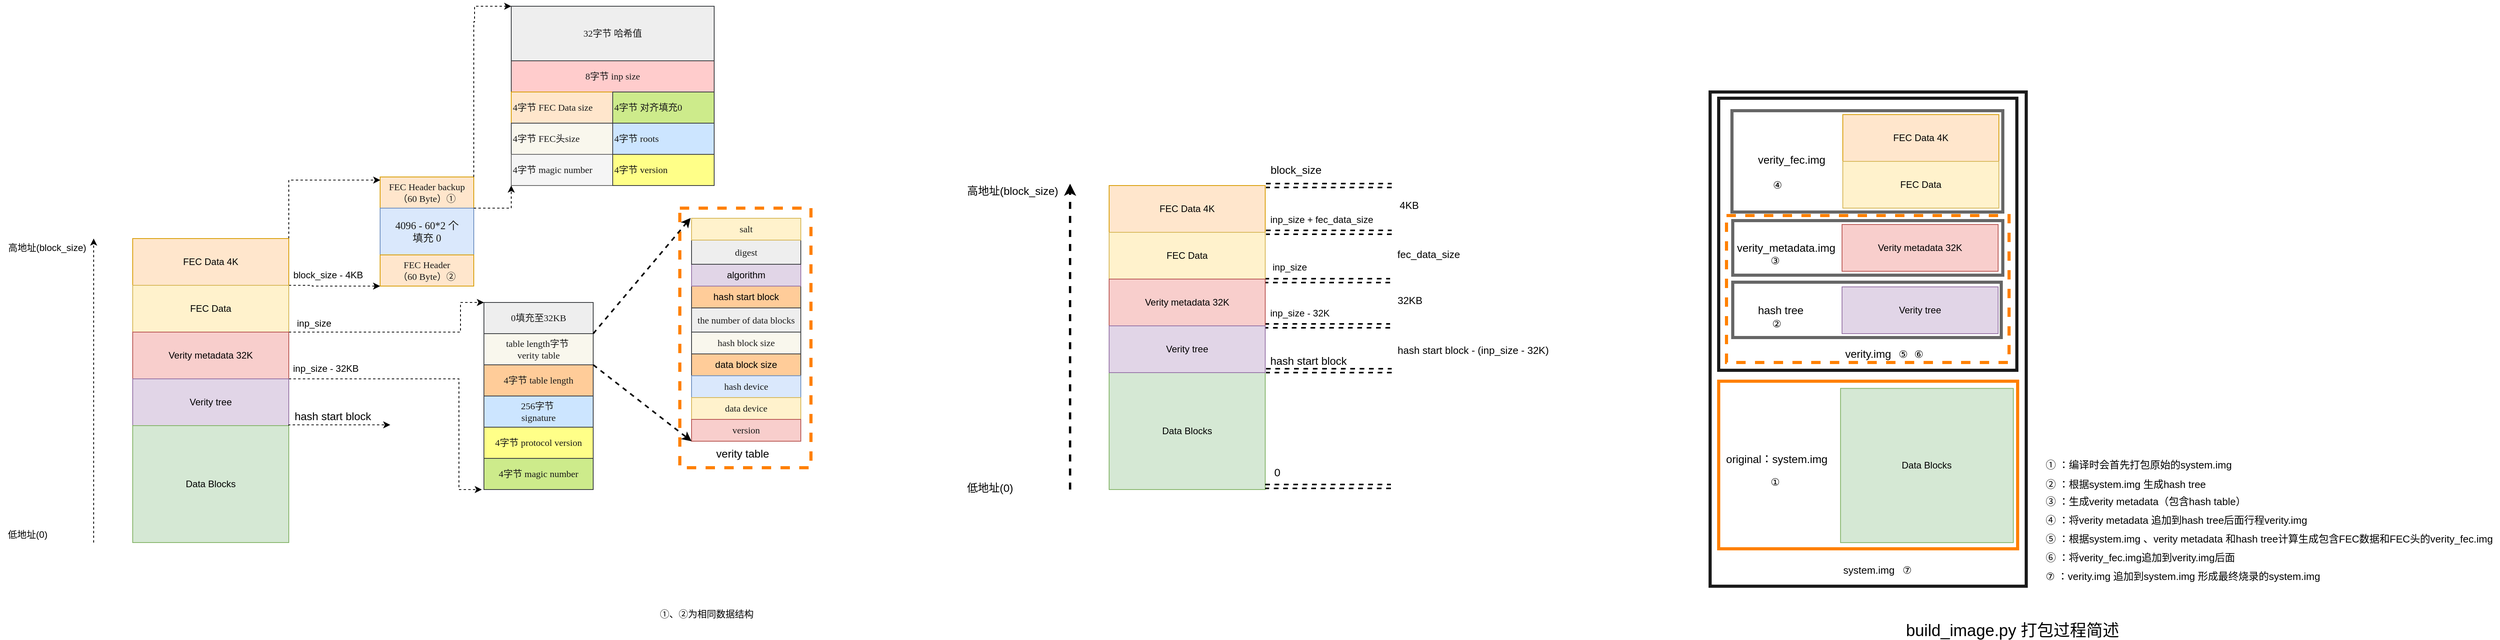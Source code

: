 <mxfile version="18.1.1" type="github">
  <diagram name="Page-1" id="9f46799a-70d6-7492-0946-bef42562c5a5">
    <mxGraphModel dx="2878" dy="953" grid="0" gridSize="10" guides="1" tooltips="1" connect="1" arrows="1" fold="1" page="1" pageScale="1" pageWidth="1100" pageHeight="850" background="none" math="0" shadow="0">
      <root>
        <mxCell id="0" />
        <mxCell id="1" parent="0" />
        <mxCell id="MC5SC2ZRKaE6kcOdO4WR-20" value="" style="group" parent="1" vertex="1" connectable="0">
          <mxGeometry x="-563" y="229" width="120" height="140" as="geometry" />
        </mxCell>
        <mxCell id="MC5SC2ZRKaE6kcOdO4WR-19" value="" style="group;fillColor=#dae8fc;strokeColor=#6c8ebf;container=0;" parent="MC5SC2ZRKaE6kcOdO4WR-20" vertex="1" connectable="0">
          <mxGeometry width="120" height="140" as="geometry" />
        </mxCell>
        <mxCell id="MC5SC2ZRKaE6kcOdO4WR-14" value="&lt;span style=&quot;color: rgb(25, 25, 25); font-family: 微软雅黑;&quot;&gt;&lt;font style=&quot;font-size: 12px;&quot;&gt;FEC Header backup（60 Byte）①&lt;/font&gt;&lt;/span&gt;" style="rounded=0;whiteSpace=wrap;html=1;fillColor=#ffe6cc;strokeColor=#d79b00;" parent="MC5SC2ZRKaE6kcOdO4WR-20" vertex="1">
          <mxGeometry width="120" height="40" as="geometry" />
        </mxCell>
        <mxCell id="MC5SC2ZRKaE6kcOdO4WR-15" value="&lt;span style=&quot;color: rgb(25, 25, 25); font-family: 微软雅黑; font-size: 13.333px;&quot;&gt;4096 - 60*2 个&lt;br&gt;填充 0&lt;/span&gt;" style="rounded=0;whiteSpace=wrap;html=1;fillColor=#dae8fc;strokeColor=#6c8ebf;" parent="MC5SC2ZRKaE6kcOdO4WR-20" vertex="1">
          <mxGeometry y="40" width="120" height="60" as="geometry" />
        </mxCell>
        <mxCell id="MC5SC2ZRKaE6kcOdO4WR-18" value="&lt;span style=&quot;color: rgb(25, 25, 25); font-family: 微软雅黑;&quot;&gt;&lt;font style=&quot;font-size: 12px;&quot;&gt;FEC Header&lt;br&gt;（60 Byte）②&lt;/font&gt;&lt;/span&gt;" style="rounded=0;whiteSpace=wrap;html=1;fillColor=#ffe6cc;strokeColor=#d79b00;" parent="MC5SC2ZRKaE6kcOdO4WR-20" vertex="1">
          <mxGeometry y="100" width="120" height="40" as="geometry" />
        </mxCell>
        <mxCell id="MC5SC2ZRKaE6kcOdO4WR-21" style="edgeStyle=orthogonalEdgeStyle;rounded=0;orthogonalLoop=1;jettySize=auto;html=1;exitX=1;exitY=1;exitDx=0;exitDy=0;entryX=0;entryY=1;entryDx=0;entryDy=0;fontSize=12;dashed=1;" parent="1" source="MC5SC2ZRKaE6kcOdO4WR-1" target="MC5SC2ZRKaE6kcOdO4WR-18" edge="1">
          <mxGeometry relative="1" as="geometry">
            <Array as="points">
              <mxPoint x="-650" y="368" />
              <mxPoint x="-650" y="369" />
              <mxPoint x="-579" y="369" />
            </Array>
          </mxGeometry>
        </mxCell>
        <mxCell id="MC5SC2ZRKaE6kcOdO4WR-22" style="edgeStyle=orthogonalEdgeStyle;rounded=0;orthogonalLoop=1;jettySize=auto;html=1;exitX=1;exitY=0;exitDx=0;exitDy=0;dashed=1;fontSize=12;entryX=0.002;entryY=0.093;entryDx=0;entryDy=0;entryPerimeter=0;" parent="1" source="MC5SC2ZRKaE6kcOdO4WR-1" target="MC5SC2ZRKaE6kcOdO4WR-14" edge="1">
          <mxGeometry relative="1" as="geometry">
            <Array as="points">
              <mxPoint x="-680" y="233" />
              <mxPoint x="-563" y="233" />
            </Array>
            <mxPoint x="-611" y="239" as="targetPoint" />
          </mxGeometry>
        </mxCell>
        <mxCell id="MC5SC2ZRKaE6kcOdO4WR-40" value="" style="group" parent="1" vertex="1" connectable="0">
          <mxGeometry x="-395" y="10" width="260" height="230" as="geometry" />
        </mxCell>
        <mxCell id="MC5SC2ZRKaE6kcOdO4WR-33" value="&lt;font face=&quot;微软雅黑&quot; color=&quot;#191919&quot;&gt;8字节 inp size&lt;/font&gt;" style="rounded=0;whiteSpace=wrap;html=1;fillColor=#ffcccc;strokeColor=#36393d;align=center;" parent="MC5SC2ZRKaE6kcOdO4WR-40" vertex="1">
          <mxGeometry y="70" width="260" height="40" as="geometry" />
        </mxCell>
        <mxCell id="MC5SC2ZRKaE6kcOdO4WR-34" value="&lt;font face=&quot;微软雅黑&quot; color=&quot;#191919&quot;&gt;32字节 哈希值&lt;/font&gt;" style="rounded=0;whiteSpace=wrap;html=1;align=center;fillColor=#eeeeee;strokeColor=#36393d;" parent="MC5SC2ZRKaE6kcOdO4WR-40" vertex="1">
          <mxGeometry width="260" height="70" as="geometry" />
        </mxCell>
        <mxCell id="MC5SC2ZRKaE6kcOdO4WR-37" value="" style="group" parent="MC5SC2ZRKaE6kcOdO4WR-40" vertex="1" connectable="0">
          <mxGeometry y="110" width="260" height="40" as="geometry" />
        </mxCell>
        <mxCell id="MC5SC2ZRKaE6kcOdO4WR-31" value="&lt;font face=&quot;微软雅黑&quot; color=&quot;#191919&quot;&gt;4字节 FEC Data size&lt;/font&gt;" style="rounded=0;whiteSpace=wrap;html=1;fillColor=#ffe6cc;strokeColor=#d79b00;align=left;" parent="MC5SC2ZRKaE6kcOdO4WR-37" vertex="1">
          <mxGeometry width="130" height="40" as="geometry" />
        </mxCell>
        <mxCell id="MC5SC2ZRKaE6kcOdO4WR-32" value="&lt;font face=&quot;微软雅黑&quot; color=&quot;#191919&quot;&gt;4字节 对齐填充0&lt;/font&gt;" style="rounded=0;whiteSpace=wrap;html=1;fillColor=#cdeb8b;strokeColor=#36393d;align=left;" parent="MC5SC2ZRKaE6kcOdO4WR-37" vertex="1">
          <mxGeometry x="130" width="130" height="40" as="geometry" />
        </mxCell>
        <mxCell id="MC5SC2ZRKaE6kcOdO4WR-38" value="" style="group" parent="MC5SC2ZRKaE6kcOdO4WR-40" vertex="1" connectable="0">
          <mxGeometry y="150" width="260" height="40" as="geometry" />
        </mxCell>
        <mxCell id="MC5SC2ZRKaE6kcOdO4WR-29" value="&lt;font face=&quot;微软雅黑&quot; color=&quot;#191919&quot;&gt;4字节 FEC头size&lt;/font&gt;" style="rounded=0;whiteSpace=wrap;html=1;fillColor=#f9f7ed;strokeColor=#36393d;align=left;" parent="MC5SC2ZRKaE6kcOdO4WR-38" vertex="1">
          <mxGeometry width="130" height="40" as="geometry" />
        </mxCell>
        <mxCell id="MC5SC2ZRKaE6kcOdO4WR-30" value="&lt;font face=&quot;微软雅黑&quot; color=&quot;#191919&quot;&gt;4字节 roots&lt;/font&gt;" style="rounded=0;whiteSpace=wrap;html=1;fillColor=#cce5ff;strokeColor=#36393d;align=left;" parent="MC5SC2ZRKaE6kcOdO4WR-38" vertex="1">
          <mxGeometry x="130" width="130" height="40" as="geometry" />
        </mxCell>
        <mxCell id="MC5SC2ZRKaE6kcOdO4WR-39" value="" style="group" parent="MC5SC2ZRKaE6kcOdO4WR-40" vertex="1" connectable="0">
          <mxGeometry y="190" width="260" height="40" as="geometry" />
        </mxCell>
        <mxCell id="MC5SC2ZRKaE6kcOdO4WR-25" value="&lt;font face=&quot;微软雅黑&quot; color=&quot;#191919&quot;&gt;4字节 magic number&lt;/font&gt;" style="rounded=0;whiteSpace=wrap;html=1;fillColor=#f5f5f5;strokeColor=#666666;align=left;fontColor=#333333;" parent="MC5SC2ZRKaE6kcOdO4WR-39" vertex="1">
          <mxGeometry width="130" height="40" as="geometry" />
        </mxCell>
        <mxCell id="MC5SC2ZRKaE6kcOdO4WR-28" value="&lt;font face=&quot;微软雅黑&quot; color=&quot;#191919&quot;&gt;4字节 version&lt;/font&gt;" style="rounded=0;whiteSpace=wrap;html=1;fillColor=#ffff88;strokeColor=#36393d;align=left;" parent="MC5SC2ZRKaE6kcOdO4WR-39" vertex="1">
          <mxGeometry x="130" width="130" height="40" as="geometry" />
        </mxCell>
        <mxCell id="MC5SC2ZRKaE6kcOdO4WR-42" style="edgeStyle=orthogonalEdgeStyle;rounded=0;orthogonalLoop=1;jettySize=auto;html=1;exitX=1;exitY=0;exitDx=0;exitDy=0;entryX=0;entryY=0;entryDx=0;entryDy=0;dashed=1;fontSize=12;" parent="1" source="MC5SC2ZRKaE6kcOdO4WR-14" target="MC5SC2ZRKaE6kcOdO4WR-34" edge="1">
          <mxGeometry relative="1" as="geometry">
            <Array as="points">
              <mxPoint x="-443" y="30" />
              <mxPoint x="-442" y="30" />
              <mxPoint x="-442" y="10" />
            </Array>
          </mxGeometry>
        </mxCell>
        <mxCell id="MC5SC2ZRKaE6kcOdO4WR-53" value="" style="group" parent="1" vertex="1" connectable="0">
          <mxGeometry x="-430" y="390" width="140" height="240" as="geometry" />
        </mxCell>
        <mxCell id="MC5SC2ZRKaE6kcOdO4WR-46" value="&lt;font face=&quot;微软雅黑&quot; color=&quot;#191919&quot;&gt;0填充至32KB&lt;/font&gt;" style="rounded=0;whiteSpace=wrap;html=1;fillColor=#eeeeee;strokeColor=#36393d;" parent="MC5SC2ZRKaE6kcOdO4WR-53" vertex="1">
          <mxGeometry width="140" height="40" as="geometry" />
        </mxCell>
        <mxCell id="MC5SC2ZRKaE6kcOdO4WR-48" value="&lt;div&gt;&lt;font face=&quot;微软雅黑&quot; color=&quot;#191919&quot;&gt;table length字节&amp;nbsp;&lt;/font&gt;&lt;/div&gt;&lt;div&gt;&lt;font face=&quot;微软雅黑&quot; color=&quot;#191919&quot;&gt;verity table&lt;/font&gt;&lt;/div&gt;" style="rounded=0;whiteSpace=wrap;html=1;fillColor=#f9f7ed;strokeColor=#36393d;" parent="MC5SC2ZRKaE6kcOdO4WR-53" vertex="1">
          <mxGeometry y="40" width="140" height="40" as="geometry" />
        </mxCell>
        <mxCell id="MC5SC2ZRKaE6kcOdO4WR-49" value="&lt;font face=&quot;微软雅黑&quot; color=&quot;#191919&quot;&gt;4字节 table length&lt;/font&gt;" style="rounded=0;whiteSpace=wrap;html=1;fillColor=#ffcc99;strokeColor=#36393d;" parent="MC5SC2ZRKaE6kcOdO4WR-53" vertex="1">
          <mxGeometry y="80" width="140" height="40" as="geometry" />
        </mxCell>
        <mxCell id="MC5SC2ZRKaE6kcOdO4WR-50" value="&lt;div&gt;&lt;font face=&quot;微软雅黑&quot; color=&quot;#191919&quot;&gt;256字节&amp;nbsp;&lt;/font&gt;&lt;/div&gt;&lt;div&gt;&lt;font face=&quot;微软雅黑&quot; color=&quot;#191919&quot;&gt;signature&lt;/font&gt;&lt;/div&gt;" style="rounded=0;whiteSpace=wrap;html=1;fillColor=#cce5ff;strokeColor=#36393d;" parent="MC5SC2ZRKaE6kcOdO4WR-53" vertex="1">
          <mxGeometry y="120" width="140" height="40" as="geometry" />
        </mxCell>
        <mxCell id="MC5SC2ZRKaE6kcOdO4WR-51" value="&lt;font face=&quot;微软雅黑&quot; color=&quot;#191919&quot;&gt;4字节 protocol version&lt;/font&gt;" style="rounded=0;whiteSpace=wrap;html=1;fillColor=#ffff88;strokeColor=#36393d;" parent="MC5SC2ZRKaE6kcOdO4WR-53" vertex="1">
          <mxGeometry y="160" width="140" height="40" as="geometry" />
        </mxCell>
        <mxCell id="MC5SC2ZRKaE6kcOdO4WR-52" value="&lt;font face=&quot;微软雅黑&quot; color=&quot;#191919&quot;&gt;4字节 magic number&lt;/font&gt;" style="rounded=0;whiteSpace=wrap;html=1;fillColor=#cdeb8b;strokeColor=#36393d;" parent="MC5SC2ZRKaE6kcOdO4WR-53" vertex="1">
          <mxGeometry y="200" width="140" height="40" as="geometry" />
        </mxCell>
        <mxCell id="MC5SC2ZRKaE6kcOdO4WR-54" style="edgeStyle=orthogonalEdgeStyle;rounded=0;orthogonalLoop=1;jettySize=auto;html=1;exitX=1;exitY=0;exitDx=0;exitDy=0;dashed=1;fontSize=12;" parent="1" source="MC5SC2ZRKaE6kcOdO4WR-4" edge="1">
          <mxGeometry relative="1" as="geometry">
            <mxPoint x="-430" y="390" as="targetPoint" />
            <Array as="points">
              <mxPoint x="-460" y="428" />
              <mxPoint x="-460" y="390" />
            </Array>
          </mxGeometry>
        </mxCell>
        <mxCell id="MC5SC2ZRKaE6kcOdO4WR-56" style="edgeStyle=orthogonalEdgeStyle;rounded=0;orthogonalLoop=1;jettySize=auto;html=1;exitX=1;exitY=0;exitDx=0;exitDy=0;entryX=-0.019;entryY=0.985;entryDx=0;entryDy=0;entryPerimeter=0;dashed=1;fontSize=12;" parent="1" source="MC5SC2ZRKaE6kcOdO4WR-5" target="MC5SC2ZRKaE6kcOdO4WR-52" edge="1">
          <mxGeometry relative="1" as="geometry">
            <Array as="points">
              <mxPoint x="-462" y="488" />
              <mxPoint x="-462" y="630" />
              <mxPoint x="-433" y="630" />
            </Array>
          </mxGeometry>
        </mxCell>
        <mxCell id="MC5SC2ZRKaE6kcOdO4WR-57" value="inp_size - 32KB" style="text;html=1;align=center;verticalAlign=middle;resizable=0;points=[];autosize=1;strokeColor=none;fillColor=none;fontSize=12;" parent="1" vertex="1">
          <mxGeometry x="-680" y="466" width="94" height="18" as="geometry" />
        </mxCell>
        <mxCell id="MC5SC2ZRKaE6kcOdO4WR-58" value="inp_size" style="text;html=1;align=center;verticalAlign=middle;resizable=0;points=[];autosize=1;strokeColor=none;fillColor=none;fontSize=12;" parent="1" vertex="1">
          <mxGeometry x="-678" y="407" width="60" height="20" as="geometry" />
        </mxCell>
        <mxCell id="MC5SC2ZRKaE6kcOdO4WR-60" value="①、②为相同数据结构" style="text;html=1;align=center;verticalAlign=middle;resizable=0;points=[];autosize=1;strokeColor=none;fillColor=none;fontSize=12;" parent="1" vertex="1">
          <mxGeometry x="-210" y="781" width="130" height="18" as="geometry" />
        </mxCell>
        <mxCell id="MC5SC2ZRKaE6kcOdO4WR-68" value="" style="group" parent="1" vertex="1" connectable="0">
          <mxGeometry x="-1050" y="308" width="370" height="390" as="geometry" />
        </mxCell>
        <mxCell id="MC5SC2ZRKaE6kcOdO4WR-63" value="" style="group" parent="MC5SC2ZRKaE6kcOdO4WR-68" vertex="1" connectable="0">
          <mxGeometry x="170" width="200" height="390" as="geometry" />
        </mxCell>
        <mxCell id="MC5SC2ZRKaE6kcOdO4WR-1" value="FEC Data 4K" style="rounded=0;whiteSpace=wrap;html=1;fillColor=#ffe6cc;strokeColor=#d79b00;" parent="MC5SC2ZRKaE6kcOdO4WR-63" vertex="1">
          <mxGeometry width="200" height="60" as="geometry" />
        </mxCell>
        <mxCell id="MC5SC2ZRKaE6kcOdO4WR-2" value="&lt;span style=&quot;&quot;&gt;FEC Data&lt;/span&gt;" style="whiteSpace=wrap;html=1;rounded=0;fillColor=#fff2cc;strokeColor=#d6b656;" parent="MC5SC2ZRKaE6kcOdO4WR-63" vertex="1">
          <mxGeometry y="60" width="200" height="60" as="geometry" />
        </mxCell>
        <mxCell id="MC5SC2ZRKaE6kcOdO4WR-4" value="Verity metadata 32K" style="whiteSpace=wrap;html=1;rounded=0;fillColor=#f8cecc;strokeColor=#b85450;" parent="MC5SC2ZRKaE6kcOdO4WR-63" vertex="1">
          <mxGeometry y="120" width="200" height="60" as="geometry" />
        </mxCell>
        <mxCell id="MC5SC2ZRKaE6kcOdO4WR-5" value="Verity tree" style="whiteSpace=wrap;html=1;rounded=0;fillColor=#e1d5e7;strokeColor=#9673a6;" parent="MC5SC2ZRKaE6kcOdO4WR-63" vertex="1">
          <mxGeometry y="180" width="200" height="60" as="geometry" />
        </mxCell>
        <mxCell id="MC5SC2ZRKaE6kcOdO4WR-6" value="Data Blocks" style="whiteSpace=wrap;html=1;rounded=0;fillColor=#d5e8d4;strokeColor=#82b366;" parent="MC5SC2ZRKaE6kcOdO4WR-63" vertex="1">
          <mxGeometry y="240" width="200" height="150" as="geometry" />
        </mxCell>
        <mxCell id="MC5SC2ZRKaE6kcOdO4WR-67" value="" style="group" parent="MC5SC2ZRKaE6kcOdO4WR-68" vertex="1" connectable="0">
          <mxGeometry width="120" height="390" as="geometry" />
        </mxCell>
        <mxCell id="MC5SC2ZRKaE6kcOdO4WR-64" value="" style="endArrow=classic;html=1;rounded=0;dashed=1;fontSize=12;" parent="MC5SC2ZRKaE6kcOdO4WR-67" edge="1">
          <mxGeometry width="50" height="50" relative="1" as="geometry">
            <mxPoint x="120" y="390" as="sourcePoint" />
            <mxPoint x="120" as="targetPoint" />
          </mxGeometry>
        </mxCell>
        <mxCell id="MC5SC2ZRKaE6kcOdO4WR-65" value="低地址(0)" style="text;html=1;align=center;verticalAlign=middle;resizable=0;points=[];autosize=1;strokeColor=none;fillColor=none;fontSize=12;" parent="MC5SC2ZRKaE6kcOdO4WR-67" vertex="1">
          <mxGeometry y="370" width="70" height="20" as="geometry" />
        </mxCell>
        <mxCell id="MC5SC2ZRKaE6kcOdO4WR-66" value="高地址(block_size)" style="text;html=1;align=center;verticalAlign=middle;resizable=0;points=[];autosize=1;strokeColor=none;fillColor=none;fontSize=12;" parent="MC5SC2ZRKaE6kcOdO4WR-67" vertex="1">
          <mxGeometry y="2" width="120" height="20" as="geometry" />
        </mxCell>
        <mxCell id="yLaIUXPU3NELEx_Cv0Lr-82" value="hash start block" style="text;html=1;align=center;verticalAlign=middle;resizable=0;points=[];autosize=1;strokeColor=none;fillColor=none;fontSize=14;" parent="1" vertex="1">
          <mxGeometry x="-678" y="525" width="108" height="21" as="geometry" />
        </mxCell>
        <mxCell id="yLaIUXPU3NELEx_Cv0Lr-166" value="" style="group" parent="1" vertex="1" connectable="0">
          <mxGeometry x="1141" y="120" width="1011" height="634" as="geometry" />
        </mxCell>
        <mxCell id="yLaIUXPU3NELEx_Cv0Lr-147" value="" style="group" parent="yLaIUXPU3NELEx_Cv0Lr-166" vertex="1" connectable="0">
          <mxGeometry width="405" height="634" as="geometry" />
        </mxCell>
        <mxCell id="yLaIUXPU3NELEx_Cv0Lr-161" value="" style="rounded=0;whiteSpace=wrap;html=1;shadow=0;fontSize=13;strokeColor=#FF8000;strokeWidth=4;fillColor=none;dashed=1;" parent="yLaIUXPU3NELEx_Cv0Lr-147" vertex="1">
          <mxGeometry x="21" y="158.5" width="362" height="188.5" as="geometry" />
        </mxCell>
        <mxCell id="yLaIUXPU3NELEx_Cv0Lr-78" value="" style="group" parent="yLaIUXPU3NELEx_Cv0Lr-147" vertex="1" connectable="0">
          <mxGeometry x="28" y="24" width="365" height="333" as="geometry" />
        </mxCell>
        <mxCell id="yLaIUXPU3NELEx_Cv0Lr-75" value="" style="group" parent="yLaIUXPU3NELEx_Cv0Lr-78" vertex="1" connectable="0">
          <mxGeometry width="347" height="130" as="geometry" />
        </mxCell>
        <mxCell id="yLaIUXPU3NELEx_Cv0Lr-74" value="" style="rounded=0;whiteSpace=wrap;html=1;shadow=0;fontSize=14;strokeColor=#666666;strokeWidth=4;fillColor=none;" parent="yLaIUXPU3NELEx_Cv0Lr-75" vertex="1">
          <mxGeometry width="347" height="130" as="geometry" />
        </mxCell>
        <mxCell id="yLaIUXPU3NELEx_Cv0Lr-64" value="verity_fec.img" style="text;html=1;align=center;verticalAlign=middle;resizable=0;points=[];autosize=1;strokeColor=none;fillColor=none;fontSize=14;" parent="yLaIUXPU3NELEx_Cv0Lr-75" vertex="1">
          <mxGeometry x="28" y="52" width="96" height="21" as="geometry" />
        </mxCell>
        <mxCell id="yLaIUXPU3NELEx_Cv0Lr-55" value="FEC Data 4K" style="rounded=0;whiteSpace=wrap;html=1;fillColor=#ffe6cc;strokeColor=#d79b00;" parent="yLaIUXPU3NELEx_Cv0Lr-75" vertex="1">
          <mxGeometry x="142" y="5" width="200" height="60" as="geometry" />
        </mxCell>
        <mxCell id="yLaIUXPU3NELEx_Cv0Lr-56" value="&lt;span style=&quot;&quot;&gt;FEC Data&lt;/span&gt;" style="whiteSpace=wrap;html=1;rounded=0;fillColor=#fff2cc;strokeColor=#d6b656;" parent="yLaIUXPU3NELEx_Cv0Lr-75" vertex="1">
          <mxGeometry x="142" y="65" width="200" height="60" as="geometry" />
        </mxCell>
        <mxCell id="yLaIUXPU3NELEx_Cv0Lr-151" value="④" style="text;html=1;align=center;verticalAlign=middle;resizable=0;points=[];autosize=1;strokeColor=none;fillColor=none;fontSize=13;" parent="yLaIUXPU3NELEx_Cv0Lr-75" vertex="1">
          <mxGeometry x="46" y="85" width="23" height="20" as="geometry" />
        </mxCell>
        <mxCell id="yLaIUXPU3NELEx_Cv0Lr-76" value="" style="group" parent="yLaIUXPU3NELEx_Cv0Lr-78" vertex="1" connectable="0">
          <mxGeometry x="1" y="220" width="344" height="71" as="geometry" />
        </mxCell>
        <mxCell id="yLaIUXPU3NELEx_Cv0Lr-70" value="" style="rounded=0;whiteSpace=wrap;html=1;shadow=0;fontSize=14;strokeColor=#666666;strokeWidth=4;fillColor=none;" parent="yLaIUXPU3NELEx_Cv0Lr-76" vertex="1">
          <mxGeometry width="344" height="71" as="geometry" />
        </mxCell>
        <mxCell id="yLaIUXPU3NELEx_Cv0Lr-58" value="Verity tree" style="whiteSpace=wrap;html=1;rounded=0;fillColor=#e1d5e7;strokeColor=#9673a6;" parent="yLaIUXPU3NELEx_Cv0Lr-76" vertex="1">
          <mxGeometry x="140" y="6" width="200" height="60" as="geometry" />
        </mxCell>
        <mxCell id="yLaIUXPU3NELEx_Cv0Lr-71" value="hash tree" style="text;html=1;align=center;verticalAlign=middle;resizable=0;points=[];autosize=1;strokeColor=none;fillColor=none;fontSize=14;" parent="yLaIUXPU3NELEx_Cv0Lr-76" vertex="1">
          <mxGeometry x="27" y="25" width="68" height="21" as="geometry" />
        </mxCell>
        <mxCell id="yLaIUXPU3NELEx_Cv0Lr-77" value="" style="group" parent="yLaIUXPU3NELEx_Cv0Lr-78" vertex="1" connectable="0">
          <mxGeometry x="1" y="141" width="364" height="192" as="geometry" />
        </mxCell>
        <mxCell id="yLaIUXPU3NELEx_Cv0Lr-66" value="" style="rounded=0;whiteSpace=wrap;html=1;shadow=0;fontSize=14;strokeColor=#666666;strokeWidth=4;fillColor=none;" parent="yLaIUXPU3NELEx_Cv0Lr-77" vertex="1">
          <mxGeometry width="346" height="70" as="geometry" />
        </mxCell>
        <mxCell id="yLaIUXPU3NELEx_Cv0Lr-57" value="Verity metadata 32K" style="whiteSpace=wrap;html=1;rounded=0;fillColor=#f8cecc;strokeColor=#b85450;" parent="yLaIUXPU3NELEx_Cv0Lr-77" vertex="1">
          <mxGeometry x="140" y="5" width="200" height="60" as="geometry" />
        </mxCell>
        <mxCell id="yLaIUXPU3NELEx_Cv0Lr-67" value="verity_metadata.img" style="text;html=1;align=center;verticalAlign=middle;resizable=0;points=[];autosize=1;strokeColor=none;fillColor=none;fontSize=14;" parent="yLaIUXPU3NELEx_Cv0Lr-77" vertex="1">
          <mxGeometry y="24.5" width="136" height="21" as="geometry" />
        </mxCell>
        <mxCell id="yLaIUXPU3NELEx_Cv0Lr-61" value="" style="rounded=0;whiteSpace=wrap;html=1;shadow=0;fontSize=14;strokeColor=#1A1A1A;strokeWidth=4;fillColor=none;" parent="yLaIUXPU3NELEx_Cv0Lr-77" vertex="1">
          <mxGeometry x="-18" y="-157" width="382" height="349" as="geometry" />
        </mxCell>
        <mxCell id="yLaIUXPU3NELEx_Cv0Lr-60" value="verity.img" style="text;html=1;align=center;verticalAlign=middle;resizable=0;points=[];autosize=1;strokeColor=none;fillColor=none;fontSize=14;" parent="yLaIUXPU3NELEx_Cv0Lr-77" vertex="1">
          <mxGeometry x="138.5" y="160" width="69" height="21" as="geometry" />
        </mxCell>
        <mxCell id="yLaIUXPU3NELEx_Cv0Lr-162" value="⑥" style="text;html=1;align=center;verticalAlign=middle;resizable=0;points=[];autosize=1;strokeColor=none;fillColor=none;fontSize=13;" parent="yLaIUXPU3NELEx_Cv0Lr-77" vertex="1">
          <mxGeometry x="226" y="160.5" width="23" height="20" as="geometry" />
        </mxCell>
        <mxCell id="yLaIUXPU3NELEx_Cv0Lr-127" value="" style="rounded=0;whiteSpace=wrap;html=1;shadow=0;fontSize=14;strokeColor=#1A1A1A;strokeWidth=4;fillColor=none;" parent="yLaIUXPU3NELEx_Cv0Lr-147" vertex="1">
          <mxGeometry width="405" height="634" as="geometry" />
        </mxCell>
        <mxCell id="yLaIUXPU3NELEx_Cv0Lr-112" value="Data Blocks" style="whiteSpace=wrap;html=1;rounded=0;fillColor=#d5e8d4;strokeColor=#82b366;" parent="yLaIUXPU3NELEx_Cv0Lr-147" vertex="1">
          <mxGeometry x="167.078" y="380.233" width="221.387" height="197.853" as="geometry" />
        </mxCell>
        <mxCell id="yLaIUXPU3NELEx_Cv0Lr-124" value="" style="rounded=0;whiteSpace=wrap;html=1;shadow=0;fontSize=14;strokeColor=#FF8000;strokeWidth=4;fillColor=none;" parent="yLaIUXPU3NELEx_Cv0Lr-147" vertex="1">
          <mxGeometry x="11" y="371" width="383" height="215" as="geometry" />
        </mxCell>
        <mxCell id="yLaIUXPU3NELEx_Cv0Lr-126" value="original：system.img" style="text;html=1;align=center;verticalAlign=middle;resizable=0;points=[];autosize=1;strokeColor=none;fillColor=none;fontSize=14;" parent="yLaIUXPU3NELEx_Cv0Lr-147" vertex="1">
          <mxGeometry x="15.428" y="460.693" width="140" height="21" as="geometry" />
        </mxCell>
        <mxCell id="yLaIUXPU3NELEx_Cv0Lr-146" value="system.img" style="text;html=1;align=center;verticalAlign=middle;resizable=0;points=[];autosize=1;strokeColor=none;fillColor=none;fontSize=13;" parent="yLaIUXPU3NELEx_Cv0Lr-147" vertex="1">
          <mxGeometry x="164.5" y="603" width="76" height="20" as="geometry" />
        </mxCell>
        <mxCell id="yLaIUXPU3NELEx_Cv0Lr-148" value="①" style="text;html=1;align=center;verticalAlign=middle;resizable=0;points=[];autosize=1;strokeColor=none;fillColor=none;fontSize=13;" parent="yLaIUXPU3NELEx_Cv0Lr-147" vertex="1">
          <mxGeometry x="71" y="490" width="23" height="20" as="geometry" />
        </mxCell>
        <mxCell id="yLaIUXPU3NELEx_Cv0Lr-149" value="②" style="text;html=1;align=center;verticalAlign=middle;resizable=0;points=[];autosize=1;strokeColor=none;fillColor=none;fontSize=13;" parent="yLaIUXPU3NELEx_Cv0Lr-147" vertex="1">
          <mxGeometry x="73.93" y="287" width="23" height="20" as="geometry" />
        </mxCell>
        <mxCell id="yLaIUXPU3NELEx_Cv0Lr-150" value="③" style="text;html=1;align=center;verticalAlign=middle;resizable=0;points=[];autosize=1;strokeColor=none;fillColor=none;fontSize=13;" parent="yLaIUXPU3NELEx_Cv0Lr-147" vertex="1">
          <mxGeometry x="71" y="206" width="23" height="20" as="geometry" />
        </mxCell>
        <mxCell id="yLaIUXPU3NELEx_Cv0Lr-152" value="⑤" style="text;html=1;align=center;verticalAlign=middle;resizable=0;points=[];autosize=1;strokeColor=none;fillColor=none;fontSize=13;" parent="yLaIUXPU3NELEx_Cv0Lr-147" vertex="1">
          <mxGeometry x="235" y="326" width="23" height="20" as="geometry" />
        </mxCell>
        <mxCell id="yLaIUXPU3NELEx_Cv0Lr-158" value="⑦" style="text;html=1;align=center;verticalAlign=middle;resizable=0;points=[];autosize=1;strokeColor=none;fillColor=none;fontSize=13;" parent="yLaIUXPU3NELEx_Cv0Lr-147" vertex="1">
          <mxGeometry x="240.5" y="603" width="23" height="20" as="geometry" />
        </mxCell>
        <mxCell id="yLaIUXPU3NELEx_Cv0Lr-165" value="" style="group" parent="yLaIUXPU3NELEx_Cv0Lr-166" vertex="1" connectable="0">
          <mxGeometry x="428" y="468" width="583" height="163" as="geometry" />
        </mxCell>
        <mxCell id="yLaIUXPU3NELEx_Cv0Lr-153" value="① ：编译时会首先打包原始的system.img" style="text;html=1;align=left;verticalAlign=middle;resizable=0;points=[];autosize=1;strokeColor=none;fillColor=none;fontSize=13;" parent="yLaIUXPU3NELEx_Cv0Lr-165" vertex="1">
          <mxGeometry width="248" height="20" as="geometry" />
        </mxCell>
        <mxCell id="yLaIUXPU3NELEx_Cv0Lr-154" value="② ：根据system.img 生成hash tree" style="text;html=1;align=left;verticalAlign=middle;resizable=0;points=[];autosize=1;strokeColor=none;fillColor=none;fontSize=13;" parent="yLaIUXPU3NELEx_Cv0Lr-165" vertex="1">
          <mxGeometry y="25" width="215" height="20" as="geometry" />
        </mxCell>
        <mxCell id="yLaIUXPU3NELEx_Cv0Lr-155" value="③ ：生成verity metadata（包含hash table）" style="text;html=1;align=left;verticalAlign=middle;resizable=0;points=[];autosize=1;strokeColor=none;fillColor=none;fontSize=13;" parent="yLaIUXPU3NELEx_Cv0Lr-165" vertex="1">
          <mxGeometry y="47" width="266" height="20" as="geometry" />
        </mxCell>
        <mxCell id="yLaIUXPU3NELEx_Cv0Lr-156" value="⑤ ：根据system.img 、verity metadata 和hash tree计算生成包含FEC数据和FEC头的verity_fec.img" style="text;html=1;align=left;verticalAlign=middle;resizable=0;points=[];autosize=1;strokeColor=none;fillColor=none;fontSize=13;" parent="yLaIUXPU3NELEx_Cv0Lr-165" vertex="1">
          <mxGeometry y="95" width="583" height="20" as="geometry" />
        </mxCell>
        <mxCell id="yLaIUXPU3NELEx_Cv0Lr-159" value="④ ：将verity metadata 追加到hash tree后面行程verity.img" style="text;html=1;align=left;verticalAlign=middle;resizable=0;points=[];autosize=1;strokeColor=none;fillColor=none;fontSize=13;" parent="yLaIUXPU3NELEx_Cv0Lr-165" vertex="1">
          <mxGeometry y="71" width="345" height="20" as="geometry" />
        </mxCell>
        <mxCell id="yLaIUXPU3NELEx_Cv0Lr-160" value="⑥ ：将verity_fec.img追加到verity.img后面" style="text;html=1;align=left;verticalAlign=middle;resizable=0;points=[];autosize=1;strokeColor=none;fillColor=none;fontSize=13;" parent="yLaIUXPU3NELEx_Cv0Lr-165" vertex="1">
          <mxGeometry y="119" width="252" height="20" as="geometry" />
        </mxCell>
        <mxCell id="yLaIUXPU3NELEx_Cv0Lr-164" value="⑦ ：verity.img 追加到system.img 形成最终烧录的system.img" style="text;html=1;align=left;verticalAlign=middle;resizable=0;points=[];autosize=1;strokeColor=none;fillColor=none;fontSize=13;" parent="yLaIUXPU3NELEx_Cv0Lr-165" vertex="1">
          <mxGeometry y="143" width="363" height="20" as="geometry" />
        </mxCell>
        <mxCell id="yLaIUXPU3NELEx_Cv0Lr-167" value="&lt;font style=&quot;font-size: 21px;&quot;&gt;build_image.py 打包过程简述&lt;/font&gt;" style="text;html=1;align=center;verticalAlign=middle;resizable=0;points=[];autosize=1;strokeColor=none;fillColor=none;fontSize=13;" parent="1" vertex="1">
          <mxGeometry x="1386" y="798" width="283" height="23" as="geometry" />
        </mxCell>
        <mxCell id="yLaIUXPU3NELEx_Cv0Lr-171" value="" style="group" parent="1" vertex="1" connectable="0">
          <mxGeometry x="183" y="209" width="756" height="421" as="geometry" />
        </mxCell>
        <mxCell id="yLaIUXPU3NELEx_Cv0Lr-21" value="" style="group" parent="yLaIUXPU3NELEx_Cv0Lr-171" vertex="1" connectable="0">
          <mxGeometry y="28" width="138" height="393" as="geometry" />
        </mxCell>
        <mxCell id="yLaIUXPU3NELEx_Cv0Lr-9" value="" style="endArrow=classic;html=1;rounded=0;dashed=1;fontSize=12;strokeWidth=3;" parent="yLaIUXPU3NELEx_Cv0Lr-21" edge="1">
          <mxGeometry width="50" height="50" relative="1" as="geometry">
            <mxPoint x="138" y="392.999" as="sourcePoint" />
            <mxPoint x="138" y="0.624" as="targetPoint" />
          </mxGeometry>
        </mxCell>
        <mxCell id="yLaIUXPU3NELEx_Cv0Lr-10" value="&lt;font style=&quot;font-size: 14px;&quot;&gt;低地址(0)&lt;/font&gt;" style="text;html=1;align=center;verticalAlign=middle;resizable=0;points=[];autosize=1;strokeColor=none;fillColor=none;fontSize=12;" parent="yLaIUXPU3NELEx_Cv0Lr-21" vertex="1">
          <mxGeometry y="381.185" width="69" height="19" as="geometry" />
        </mxCell>
        <mxCell id="yLaIUXPU3NELEx_Cv0Lr-11" value="&lt;font style=&quot;font-size: 14px;&quot;&gt;高地址(block_size)&lt;/font&gt;" style="text;html=1;align=center;verticalAlign=middle;resizable=0;points=[];autosize=1;strokeColor=none;fillColor=none;fontSize=12;" parent="yLaIUXPU3NELEx_Cv0Lr-21" vertex="1">
          <mxGeometry width="127" height="19" as="geometry" />
        </mxCell>
        <mxCell id="yLaIUXPU3NELEx_Cv0Lr-32" value="&lt;span style=&quot;font-size: 12px;&quot;&gt;inp_size - 32K&lt;/span&gt;" style="text;html=1;align=center;verticalAlign=middle;resizable=0;points=[];autosize=1;strokeColor=none;fillColor=none;fontSize=14;" parent="yLaIUXPU3NELEx_Cv0Lr-171" vertex="1">
          <mxGeometry x="389" y="183" width="86" height="22" as="geometry" />
        </mxCell>
        <mxCell id="yLaIUXPU3NELEx_Cv0Lr-33" value="inp_size" style="text;html=1;align=center;verticalAlign=middle;resizable=0;points=[];autosize=1;strokeColor=none;fillColor=none;fontSize=12;" parent="yLaIUXPU3NELEx_Cv0Lr-171" vertex="1">
          <mxGeometry x="389" y="126" width="60" height="20" as="geometry" />
        </mxCell>
        <mxCell id="yLaIUXPU3NELEx_Cv0Lr-79" value="hash start block" style="text;html=1;align=center;verticalAlign=middle;resizable=0;points=[];autosize=1;strokeColor=none;fillColor=none;fontSize=14;" parent="yLaIUXPU3NELEx_Cv0Lr-171" vertex="1">
          <mxGeometry x="389" y="245" width="108" height="21" as="geometry" />
        </mxCell>
        <mxCell id="yLaIUXPU3NELEx_Cv0Lr-83" value="" style="endArrow=classic;html=1;rounded=0;dashed=1;fontSize=14;strokeWidth=2;shape=link;" parent="yLaIUXPU3NELEx_Cv0Lr-171" edge="1">
          <mxGeometry width="50" height="50" relative="1" as="geometry">
            <mxPoint x="389" y="91" as="sourcePoint" />
            <mxPoint x="550" y="91" as="targetPoint" />
          </mxGeometry>
        </mxCell>
        <mxCell id="yLaIUXPU3NELEx_Cv0Lr-84" value="inp_size + fec_data_size" style="text;html=1;align=center;verticalAlign=middle;resizable=0;points=[];autosize=1;strokeColor=none;fillColor=none;fontSize=12;" parent="yLaIUXPU3NELEx_Cv0Lr-171" vertex="1">
          <mxGeometry x="389" y="66" width="142" height="18" as="geometry" />
        </mxCell>
        <mxCell id="yLaIUXPU3NELEx_Cv0Lr-85" value="" style="endArrow=classic;html=1;rounded=0;dashed=1;fontSize=14;strokeWidth=2;shape=link;" parent="yLaIUXPU3NELEx_Cv0Lr-171" edge="1">
          <mxGeometry width="50" height="50" relative="1" as="geometry">
            <mxPoint x="387" y="153" as="sourcePoint" />
            <mxPoint x="548" y="153" as="targetPoint" />
          </mxGeometry>
        </mxCell>
        <mxCell id="yLaIUXPU3NELEx_Cv0Lr-86" value="" style="endArrow=classic;html=1;rounded=0;dashed=1;fontSize=14;strokeWidth=2;shape=link;" parent="yLaIUXPU3NELEx_Cv0Lr-171" edge="1">
          <mxGeometry width="50" height="50" relative="1" as="geometry">
            <mxPoint x="387" y="211" as="sourcePoint" />
            <mxPoint x="548" y="211" as="targetPoint" />
          </mxGeometry>
        </mxCell>
        <mxCell id="yLaIUXPU3NELEx_Cv0Lr-87" value="" style="endArrow=classic;html=1;rounded=0;dashed=1;fontSize=14;strokeWidth=2;shape=link;" parent="yLaIUXPU3NELEx_Cv0Lr-171" edge="1">
          <mxGeometry width="50" height="50" relative="1" as="geometry">
            <mxPoint x="389" y="268.5" as="sourcePoint" />
            <mxPoint x="550" y="268.5" as="targetPoint" />
          </mxGeometry>
        </mxCell>
        <mxCell id="yLaIUXPU3NELEx_Cv0Lr-88" value="" style="endArrow=classic;html=1;rounded=0;dashed=1;fontSize=14;strokeWidth=2;shape=link;" parent="yLaIUXPU3NELEx_Cv0Lr-171" edge="1">
          <mxGeometry width="50" height="50" relative="1" as="geometry">
            <mxPoint x="389" y="31" as="sourcePoint" />
            <mxPoint x="550" y="31" as="targetPoint" />
          </mxGeometry>
        </mxCell>
        <mxCell id="yLaIUXPU3NELEx_Cv0Lr-89" value="block_size" style="text;html=1;align=center;verticalAlign=middle;resizable=0;points=[];autosize=1;strokeColor=none;fillColor=none;fontSize=14;" parent="yLaIUXPU3NELEx_Cv0Lr-171" vertex="1">
          <mxGeometry x="389" width="75" height="21" as="geometry" />
        </mxCell>
        <mxCell id="yLaIUXPU3NELEx_Cv0Lr-90" value="&lt;font style=&quot;font-size: 13px;&quot;&gt;hash start block - (inp_size - 32K&lt;span style=&quot;background-color: initial; text-align: left;&quot;&gt;)&lt;/span&gt;&lt;br&gt;&lt;/font&gt;" style="text;html=1;align=center;verticalAlign=middle;resizable=0;points=[];autosize=1;strokeColor=none;fillColor=none;fontSize=14;" parent="yLaIUXPU3NELEx_Cv0Lr-171" vertex="1">
          <mxGeometry x="552" y="231" width="204" height="21" as="geometry" />
        </mxCell>
        <mxCell id="yLaIUXPU3NELEx_Cv0Lr-93" value="32KB" style="text;html=1;align=center;verticalAlign=middle;resizable=0;points=[];autosize=1;strokeColor=none;fillColor=none;fontSize=13;" parent="yLaIUXPU3NELEx_Cv0Lr-171" vertex="1">
          <mxGeometry x="552" y="168" width="42" height="20" as="geometry" />
        </mxCell>
        <mxCell id="yLaIUXPU3NELEx_Cv0Lr-94" value="fec_data_size" style="text;html=1;align=center;verticalAlign=middle;resizable=0;points=[];autosize=1;strokeColor=none;fillColor=none;fontSize=13;" parent="yLaIUXPU3NELEx_Cv0Lr-171" vertex="1">
          <mxGeometry x="552" y="109" width="90" height="20" as="geometry" />
        </mxCell>
        <mxCell id="yLaIUXPU3NELEx_Cv0Lr-95" value="4KB" style="text;html=1;align=center;verticalAlign=middle;resizable=0;points=[];autosize=1;strokeColor=none;fillColor=none;fontSize=13;" parent="yLaIUXPU3NELEx_Cv0Lr-171" vertex="1">
          <mxGeometry x="554" y="46" width="35" height="20" as="geometry" />
        </mxCell>
        <mxCell id="yLaIUXPU3NELEx_Cv0Lr-168" value="" style="group" parent="yLaIUXPU3NELEx_Cv0Lr-171" vertex="1" connectable="0">
          <mxGeometry x="188" y="31" width="200" height="390" as="geometry" />
        </mxCell>
        <mxCell id="yLaIUXPU3NELEx_Cv0Lr-7" value="Data Blocks" style="whiteSpace=wrap;html=1;rounded=0;fillColor=#d5e8d4;strokeColor=#82b366;" parent="yLaIUXPU3NELEx_Cv0Lr-168" vertex="1">
          <mxGeometry y="240" width="200" height="150" as="geometry" />
        </mxCell>
        <mxCell id="yLaIUXPU3NELEx_Cv0Lr-12" value="" style="group" parent="yLaIUXPU3NELEx_Cv0Lr-168" vertex="1" connectable="0">
          <mxGeometry width="200" height="240" as="geometry" />
        </mxCell>
        <mxCell id="yLaIUXPU3NELEx_Cv0Lr-53" value="" style="group" parent="yLaIUXPU3NELEx_Cv0Lr-12" vertex="1" connectable="0">
          <mxGeometry width="200" height="240" as="geometry" />
        </mxCell>
        <mxCell id="yLaIUXPU3NELEx_Cv0Lr-3" value="FEC Data 4K" style="rounded=0;whiteSpace=wrap;html=1;fillColor=#ffe6cc;strokeColor=#d79b00;" parent="yLaIUXPU3NELEx_Cv0Lr-53" vertex="1">
          <mxGeometry width="200" height="60" as="geometry" />
        </mxCell>
        <mxCell id="yLaIUXPU3NELEx_Cv0Lr-4" value="&lt;span style=&quot;&quot;&gt;FEC Data&lt;/span&gt;" style="whiteSpace=wrap;html=1;rounded=0;fillColor=#fff2cc;strokeColor=#d6b656;" parent="yLaIUXPU3NELEx_Cv0Lr-53" vertex="1">
          <mxGeometry y="60" width="200" height="60" as="geometry" />
        </mxCell>
        <mxCell id="yLaIUXPU3NELEx_Cv0Lr-5" value="Verity metadata 32K" style="whiteSpace=wrap;html=1;rounded=0;fillColor=#f8cecc;strokeColor=#b85450;" parent="yLaIUXPU3NELEx_Cv0Lr-53" vertex="1">
          <mxGeometry y="120" width="200" height="60" as="geometry" />
        </mxCell>
        <mxCell id="yLaIUXPU3NELEx_Cv0Lr-6" value="Verity tree" style="whiteSpace=wrap;html=1;rounded=0;fillColor=#e1d5e7;strokeColor=#9673a6;" parent="yLaIUXPU3NELEx_Cv0Lr-53" vertex="1">
          <mxGeometry y="180" width="200" height="60" as="geometry" />
        </mxCell>
        <mxCell id="yLaIUXPU3NELEx_Cv0Lr-169" value="" style="endArrow=classic;html=1;rounded=0;dashed=1;fontSize=14;strokeWidth=2;shape=link;" parent="yLaIUXPU3NELEx_Cv0Lr-171" edge="1">
          <mxGeometry width="50" height="50" relative="1" as="geometry">
            <mxPoint x="388" y="417" as="sourcePoint" />
            <mxPoint x="549" y="417" as="targetPoint" />
          </mxGeometry>
        </mxCell>
        <mxCell id="yLaIUXPU3NELEx_Cv0Lr-170" value="&lt;font style=&quot;font-size: 14px;&quot;&gt;0&lt;/font&gt;" style="text;html=1;align=center;verticalAlign=middle;resizable=0;points=[];autosize=1;strokeColor=none;fillColor=none;fontSize=21;" parent="yLaIUXPU3NELEx_Cv0Lr-171" vertex="1">
          <mxGeometry x="394" y="380" width="18" height="32" as="geometry" />
        </mxCell>
        <mxCell id="yLaIUXPU3NELEx_Cv0Lr-187" value="" style="group" parent="1" vertex="1" connectable="0">
          <mxGeometry x="-164" y="282" width="153" height="320" as="geometry" />
        </mxCell>
        <mxCell id="yLaIUXPU3NELEx_Cv0Lr-190" value="" style="rounded=0;whiteSpace=wrap;html=1;shadow=0;dashed=1;fontSize=14;strokeColor=#FF8000;strokeWidth=4;fillColor=none;" parent="yLaIUXPU3NELEx_Cv0Lr-187" vertex="1">
          <mxGeometry x="-15" y="-13" width="168" height="333" as="geometry" />
        </mxCell>
        <mxCell id="yLaIUXPU3NELEx_Cv0Lr-173" value="&lt;font face=&quot;微软雅黑&quot; color=&quot;#191919&quot;&gt;the number of data blocks&lt;/font&gt;" style="rounded=0;whiteSpace=wrap;html=1;fillColor=#eeeeee;strokeColor=#36393d;" parent="yLaIUXPU3NELEx_Cv0Lr-187" vertex="1">
          <mxGeometry y="115" width="140" height="31" as="geometry" />
        </mxCell>
        <mxCell id="yLaIUXPU3NELEx_Cv0Lr-174" value="&lt;font face=&quot;微软雅黑&quot; color=&quot;#191919&quot;&gt;hash block size&lt;/font&gt;" style="rounded=0;whiteSpace=wrap;html=1;fillColor=#f9f7ed;strokeColor=#36393d;" parent="yLaIUXPU3NELEx_Cv0Lr-187" vertex="1">
          <mxGeometry y="146" width="140" height="28" as="geometry" />
        </mxCell>
        <mxCell id="yLaIUXPU3NELEx_Cv0Lr-179" value="hash start block" style="rounded=0;whiteSpace=wrap;html=1;fillColor=#ffcc99;strokeColor=#36393d;" parent="yLaIUXPU3NELEx_Cv0Lr-187" vertex="1">
          <mxGeometry y="87" width="140" height="28" as="geometry" />
        </mxCell>
        <mxCell id="yLaIUXPU3NELEx_Cv0Lr-180" value="data block size" style="rounded=0;whiteSpace=wrap;html=1;fillColor=#ffcc99;strokeColor=#36393d;" parent="yLaIUXPU3NELEx_Cv0Lr-187" vertex="1">
          <mxGeometry y="174" width="140" height="28" as="geometry" />
        </mxCell>
        <mxCell id="yLaIUXPU3NELEx_Cv0Lr-181" value="&lt;span style=&quot;color: rgb(25, 25, 25); font-family: 微软雅黑;&quot;&gt;hash device&lt;/span&gt;" style="rounded=0;whiteSpace=wrap;html=1;fillColor=#dae8fc;strokeColor=#6c8ebf;" parent="yLaIUXPU3NELEx_Cv0Lr-187" vertex="1">
          <mxGeometry y="202" width="140" height="28" as="geometry" />
        </mxCell>
        <mxCell id="yLaIUXPU3NELEx_Cv0Lr-182" value="&lt;span style=&quot;color: rgb(25, 25, 25); font-family: 微软雅黑;&quot;&gt;data device&lt;/span&gt;" style="rounded=0;whiteSpace=wrap;html=1;fillColor=#fff2cc;strokeColor=#d6b656;" parent="yLaIUXPU3NELEx_Cv0Lr-187" vertex="1">
          <mxGeometry y="230" width="140" height="28" as="geometry" />
        </mxCell>
        <mxCell id="yLaIUXPU3NELEx_Cv0Lr-183" value="&lt;span style=&quot;color: rgb(25, 25, 25); font-family: 微软雅黑;&quot;&gt;version&lt;/span&gt;" style="rounded=0;whiteSpace=wrap;html=1;fillColor=#f8cecc;strokeColor=#b85450;" parent="yLaIUXPU3NELEx_Cv0Lr-187" vertex="1">
          <mxGeometry y="258" width="140" height="28" as="geometry" />
        </mxCell>
        <mxCell id="yLaIUXPU3NELEx_Cv0Lr-184" value="algorithm" style="rounded=0;whiteSpace=wrap;html=1;fillColor=#e1d5e7;strokeColor=#9673a6;" parent="yLaIUXPU3NELEx_Cv0Lr-187" vertex="1">
          <mxGeometry y="59" width="140" height="28" as="geometry" />
        </mxCell>
        <mxCell id="yLaIUXPU3NELEx_Cv0Lr-185" value="&lt;font face=&quot;微软雅黑&quot; color=&quot;#191919&quot;&gt;digest&lt;/font&gt;" style="rounded=0;whiteSpace=wrap;html=1;fillColor=#eeeeee;strokeColor=#36393d;" parent="yLaIUXPU3NELEx_Cv0Lr-187" vertex="1">
          <mxGeometry y="28" width="140" height="31" as="geometry" />
        </mxCell>
        <mxCell id="yLaIUXPU3NELEx_Cv0Lr-186" value="&lt;font face=&quot;微软雅黑&quot; color=&quot;#191919&quot;&gt;salt&lt;/font&gt;" style="rounded=0;whiteSpace=wrap;html=1;fillColor=#fff2cc;strokeColor=#d6b656;" parent="yLaIUXPU3NELEx_Cv0Lr-187" vertex="1">
          <mxGeometry width="140" height="28" as="geometry" />
        </mxCell>
        <mxCell id="yLaIUXPU3NELEx_Cv0Lr-191" value="verity table" style="text;html=1;align=center;verticalAlign=middle;resizable=0;points=[];autosize=1;strokeColor=none;fillColor=none;fontSize=14;" parent="yLaIUXPU3NELEx_Cv0Lr-187" vertex="1">
          <mxGeometry x="26" y="291" width="78" height="21" as="geometry" />
        </mxCell>
        <mxCell id="yLaIUXPU3NELEx_Cv0Lr-188" style="rounded=0;orthogonalLoop=1;jettySize=auto;html=1;exitX=1;exitY=0;exitDx=0;exitDy=0;dashed=1;fontSize=14;strokeWidth=2;" parent="1" source="MC5SC2ZRKaE6kcOdO4WR-48" edge="1">
          <mxGeometry relative="1" as="geometry">
            <mxPoint x="-165.138" y="281.586" as="targetPoint" />
          </mxGeometry>
        </mxCell>
        <mxCell id="yLaIUXPU3NELEx_Cv0Lr-189" style="edgeStyle=none;rounded=0;orthogonalLoop=1;jettySize=auto;html=1;exitX=1;exitY=1;exitDx=0;exitDy=0;entryX=0;entryY=1;entryDx=0;entryDy=0;dashed=1;fontSize=14;strokeWidth=2;" parent="1" source="MC5SC2ZRKaE6kcOdO4WR-48" target="yLaIUXPU3NELEx_Cv0Lr-183" edge="1">
          <mxGeometry relative="1" as="geometry" />
        </mxCell>
        <mxCell id="JWLPhd0z78PxpXjbki4J-2" style="edgeStyle=orthogonalEdgeStyle;rounded=0;orthogonalLoop=1;jettySize=auto;html=1;exitX=1;exitY=1;exitDx=0;exitDy=0;dashed=1;" edge="1" parent="1" source="MC5SC2ZRKaE6kcOdO4WR-5">
          <mxGeometry relative="1" as="geometry">
            <mxPoint x="-550" y="547" as="targetPoint" />
            <Array as="points">
              <mxPoint x="-680" y="547" />
              <mxPoint x="-558" y="547" />
            </Array>
          </mxGeometry>
        </mxCell>
        <mxCell id="JWLPhd0z78PxpXjbki4J-3" value="block_size - 4KB" style="text;html=1;align=center;verticalAlign=middle;resizable=0;points=[];autosize=1;strokeColor=none;fillColor=none;" vertex="1" parent="1">
          <mxGeometry x="-680" y="346" width="99" height="18" as="geometry" />
        </mxCell>
        <mxCell id="JWLPhd0z78PxpXjbki4J-4" style="edgeStyle=orthogonalEdgeStyle;rounded=0;orthogonalLoop=1;jettySize=auto;html=1;exitX=1;exitY=1;exitDx=0;exitDy=0;entryX=0;entryY=1;entryDx=0;entryDy=0;dashed=1;" edge="1" parent="1" source="MC5SC2ZRKaE6kcOdO4WR-14" target="MC5SC2ZRKaE6kcOdO4WR-25">
          <mxGeometry relative="1" as="geometry">
            <Array as="points">
              <mxPoint x="-395" y="269" />
            </Array>
          </mxGeometry>
        </mxCell>
      </root>
    </mxGraphModel>
  </diagram>
</mxfile>
